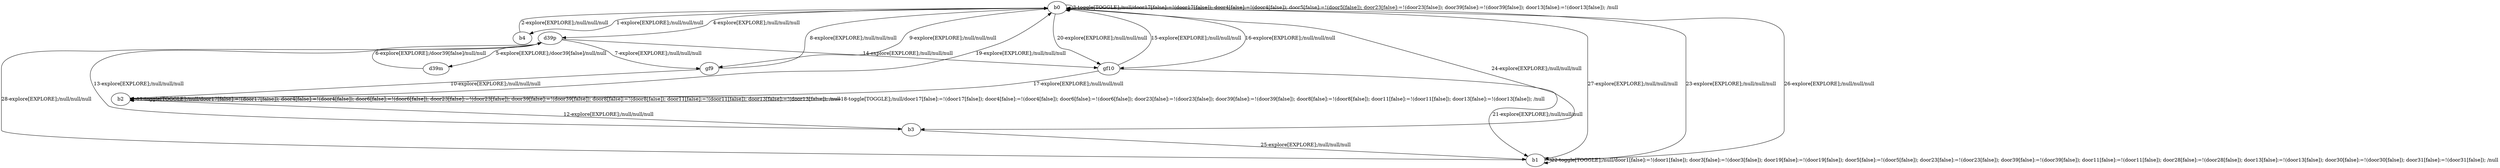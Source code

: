 # Total number of goals covered by this test: 1
# d39m --> d39p

digraph g {
"b0" -> "b4" [label = "1-explore[EXPLORE];/null/null/null"];
"b4" -> "b0" [label = "2-explore[EXPLORE];/null/null/null"];
"b0" -> "b0" [label = "3-toggle[TOGGLE];/null/door17[false]:=!(door17[false]); door4[false]:=!(door4[false]); door5[false]:=!(door5[false]); door23[false]:=!(door23[false]); door39[false]:=!(door39[false]); door13[false]:=!(door13[false]); /null"];
"b0" -> "d39p" [label = "4-explore[EXPLORE];/null/null/null"];
"d39p" -> "d39m" [label = "5-explore[EXPLORE];/door39[false]/null/null"];
"d39m" -> "d39p" [label = "6-explore[EXPLORE];/door39[false]/null/null"];
"d39p" -> "gf9" [label = "7-explore[EXPLORE];/null/null/null"];
"gf9" -> "b0" [label = "8-explore[EXPLORE];/null/null/null"];
"b0" -> "gf9" [label = "9-explore[EXPLORE];/null/null/null"];
"gf9" -> "b2" [label = "10-explore[EXPLORE];/null/null/null"];
"b2" -> "b2" [label = "11-toggle[TOGGLE];/null/door17[false]:=!(door17[false]); door4[false]:=!(door4[false]); door6[false]:=!(door6[false]); door23[false]:=!(door23[false]); door39[false]:=!(door39[false]); door8[false]:=!(door8[false]); door11[false]:=!(door11[false]); door13[false]:=!(door13[false]); /null"];
"b2" -> "b3" [label = "12-explore[EXPLORE];/null/null/null"];
"b3" -> "d39p" [label = "13-explore[EXPLORE];/null/null/null"];
"d39p" -> "gf10" [label = "14-explore[EXPLORE];/null/null/null"];
"gf10" -> "b0" [label = "15-explore[EXPLORE];/null/null/null"];
"b0" -> "gf10" [label = "16-explore[EXPLORE];/null/null/null"];
"gf10" -> "b2" [label = "17-explore[EXPLORE];/null/null/null"];
"b2" -> "b2" [label = "18-toggle[TOGGLE];/null/door17[false]:=!(door17[false]); door4[false]:=!(door4[false]); door6[false]:=!(door6[false]); door23[false]:=!(door23[false]); door39[false]:=!(door39[false]); door8[false]:=!(door8[false]); door11[false]:=!(door11[false]); door13[false]:=!(door13[false]); /null"];
"b2" -> "b0" [label = "19-explore[EXPLORE];/null/null/null"];
"b0" -> "gf10" [label = "20-explore[EXPLORE];/null/null/null"];
"gf10" -> "b1" [label = "21-explore[EXPLORE];/null/null/null"];
"b1" -> "b1" [label = "22-toggle[TOGGLE];/null/door1[false]:=!(door1[false]); door3[false]:=!(door3[false]); door19[false]:=!(door19[false]); door5[false]:=!(door5[false]); door23[false]:=!(door23[false]); door39[false]:=!(door39[false]); door11[false]:=!(door11[false]); door28[false]:=!(door28[false]); door13[false]:=!(door13[false]); door30[false]:=!(door30[false]); door31[false]:=!(door31[false]); /null"];
"b1" -> "b0" [label = "23-explore[EXPLORE];/null/null/null"];
"b0" -> "b3" [label = "24-explore[EXPLORE];/null/null/null"];
"b3" -> "b1" [label = "25-explore[EXPLORE];/null/null/null"];
"b1" -> "b0" [label = "26-explore[EXPLORE];/null/null/null"];
"b0" -> "b1" [label = "27-explore[EXPLORE];/null/null/null"];
"b1" -> "d39p" [label = "28-explore[EXPLORE];/null/null/null"];
}